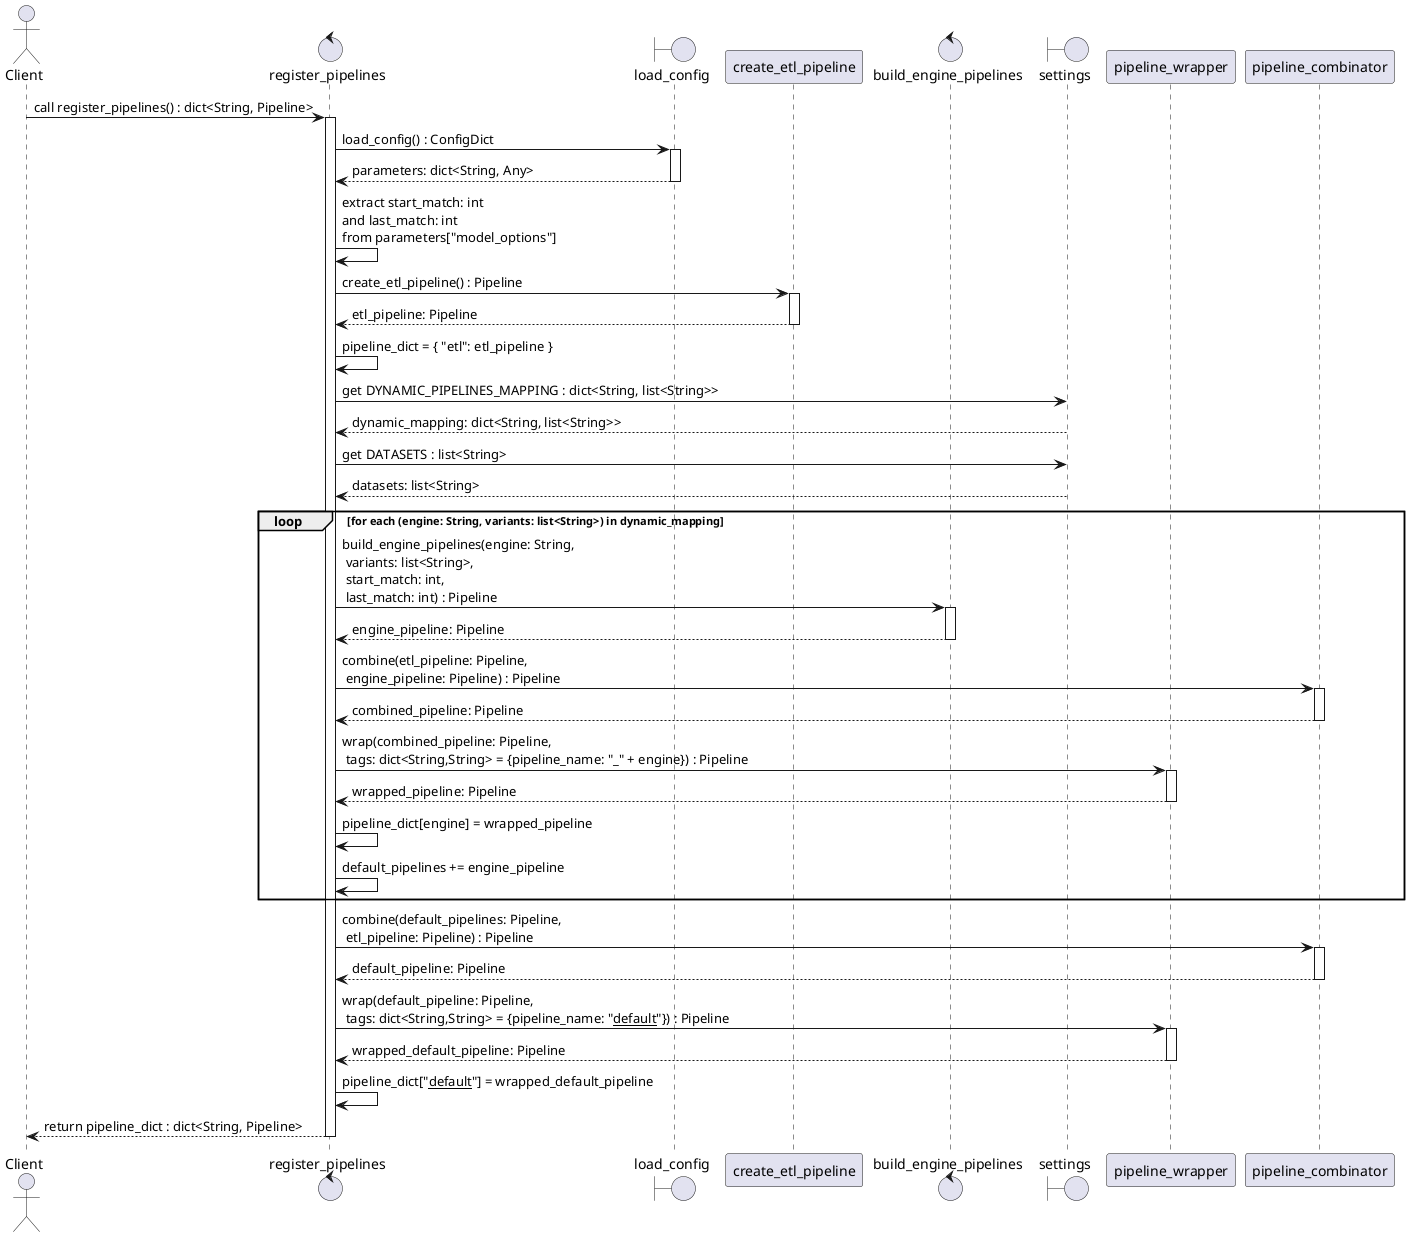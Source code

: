 @startuml

actor Client

control "register_pipelines" as RP
boundary "load_config" as LC
participant "create_etl_pipeline" as CET
control "build_engine_pipelines" as BEP
boundary "settings" as S 
participant "pipeline_wrapper" as PW
participant "pipeline_combinator" as PC

' Aufruf der Funktion register_pipelines
Client -> RP : call register_pipelines() : dict<String, Pipeline>
activate RP

' Laden der Konfiguration
RP -> LC : load_config() : ConfigDict
activate LC
LC --> RP : parameters: dict<String, Any>
deactivate LC

' Extrahieren der benötigten Parameter
RP -> RP : extract start_match: int\nand last_match: int\nfrom parameters["model_options"]

' Erzeugen des ETL-Pipelines
RP -> CET : create_etl_pipeline() : Pipeline
activate CET
CET --> RP : etl_pipeline: Pipeline
deactivate CET

RP -> RP : pipeline_dict = { "etl": etl_pipeline }
  
' Zugriff auf Settings-Daten
RP -> S : get DYNAMIC_PIPELINES_MAPPING : dict<String, list<String>>
S --> RP : dynamic_mapping: dict<String, list<String>>

RP -> S : get DATASETS : list<String>
S --> RP : datasets: list<String>

' Iteration über jede Engine in dynamic_mapping
loop for each (engine: String, variants: list<String>) in dynamic_mapping
    RP -> BEP : build_engine_pipelines(engine: String,\n variants: list<String>,\n start_match: int,\n last_match: int) : Pipeline
    activate BEP
    BEP --> RP : engine_pipeline: Pipeline
    deactivate BEP
    
    ' Kombination des ETL-Pipelines mit der engine-spezifischen Pipeline
    RP -> PC : combine(etl_pipeline: Pipeline,\n engine_pipeline: Pipeline) : Pipeline
    activate PC
    PC --> RP : combined_pipeline: Pipeline
    deactivate PC
    
    ' Wrapper um die kombinierte Pipeline mit Tags
    RP -> PW : wrap(combined_pipeline: Pipeline,\n tags: dict<String,String> = {pipeline_name: "_" + engine}) : Pipeline
    activate PW
    PW --> RP : wrapped_pipeline: Pipeline
    deactivate PW
    
    RP -> RP : pipeline_dict[engine] = wrapped_pipeline
    RP -> RP : default_pipelines += engine_pipeline
end

' Kombination aller engine-Pipelines zu einer Default-Pipeline
RP -> PC : combine(default_pipelines: Pipeline,\n etl_pipeline: Pipeline) : Pipeline
activate PC
PC --> RP : default_pipeline: Pipeline
deactivate PC

' Wrapper um die Default-Pipeline
RP -> PW : wrap(default_pipeline: Pipeline,\n tags: dict<String,String> = {pipeline_name: "__default__"}) : Pipeline
activate PW
PW --> RP : wrapped_default_pipeline: Pipeline
deactivate PW

RP -> RP : pipeline_dict["__default__"] = wrapped_default_pipeline

RP --> Client : return pipeline_dict : dict<String, Pipeline>
deactivate RP

@enduml
